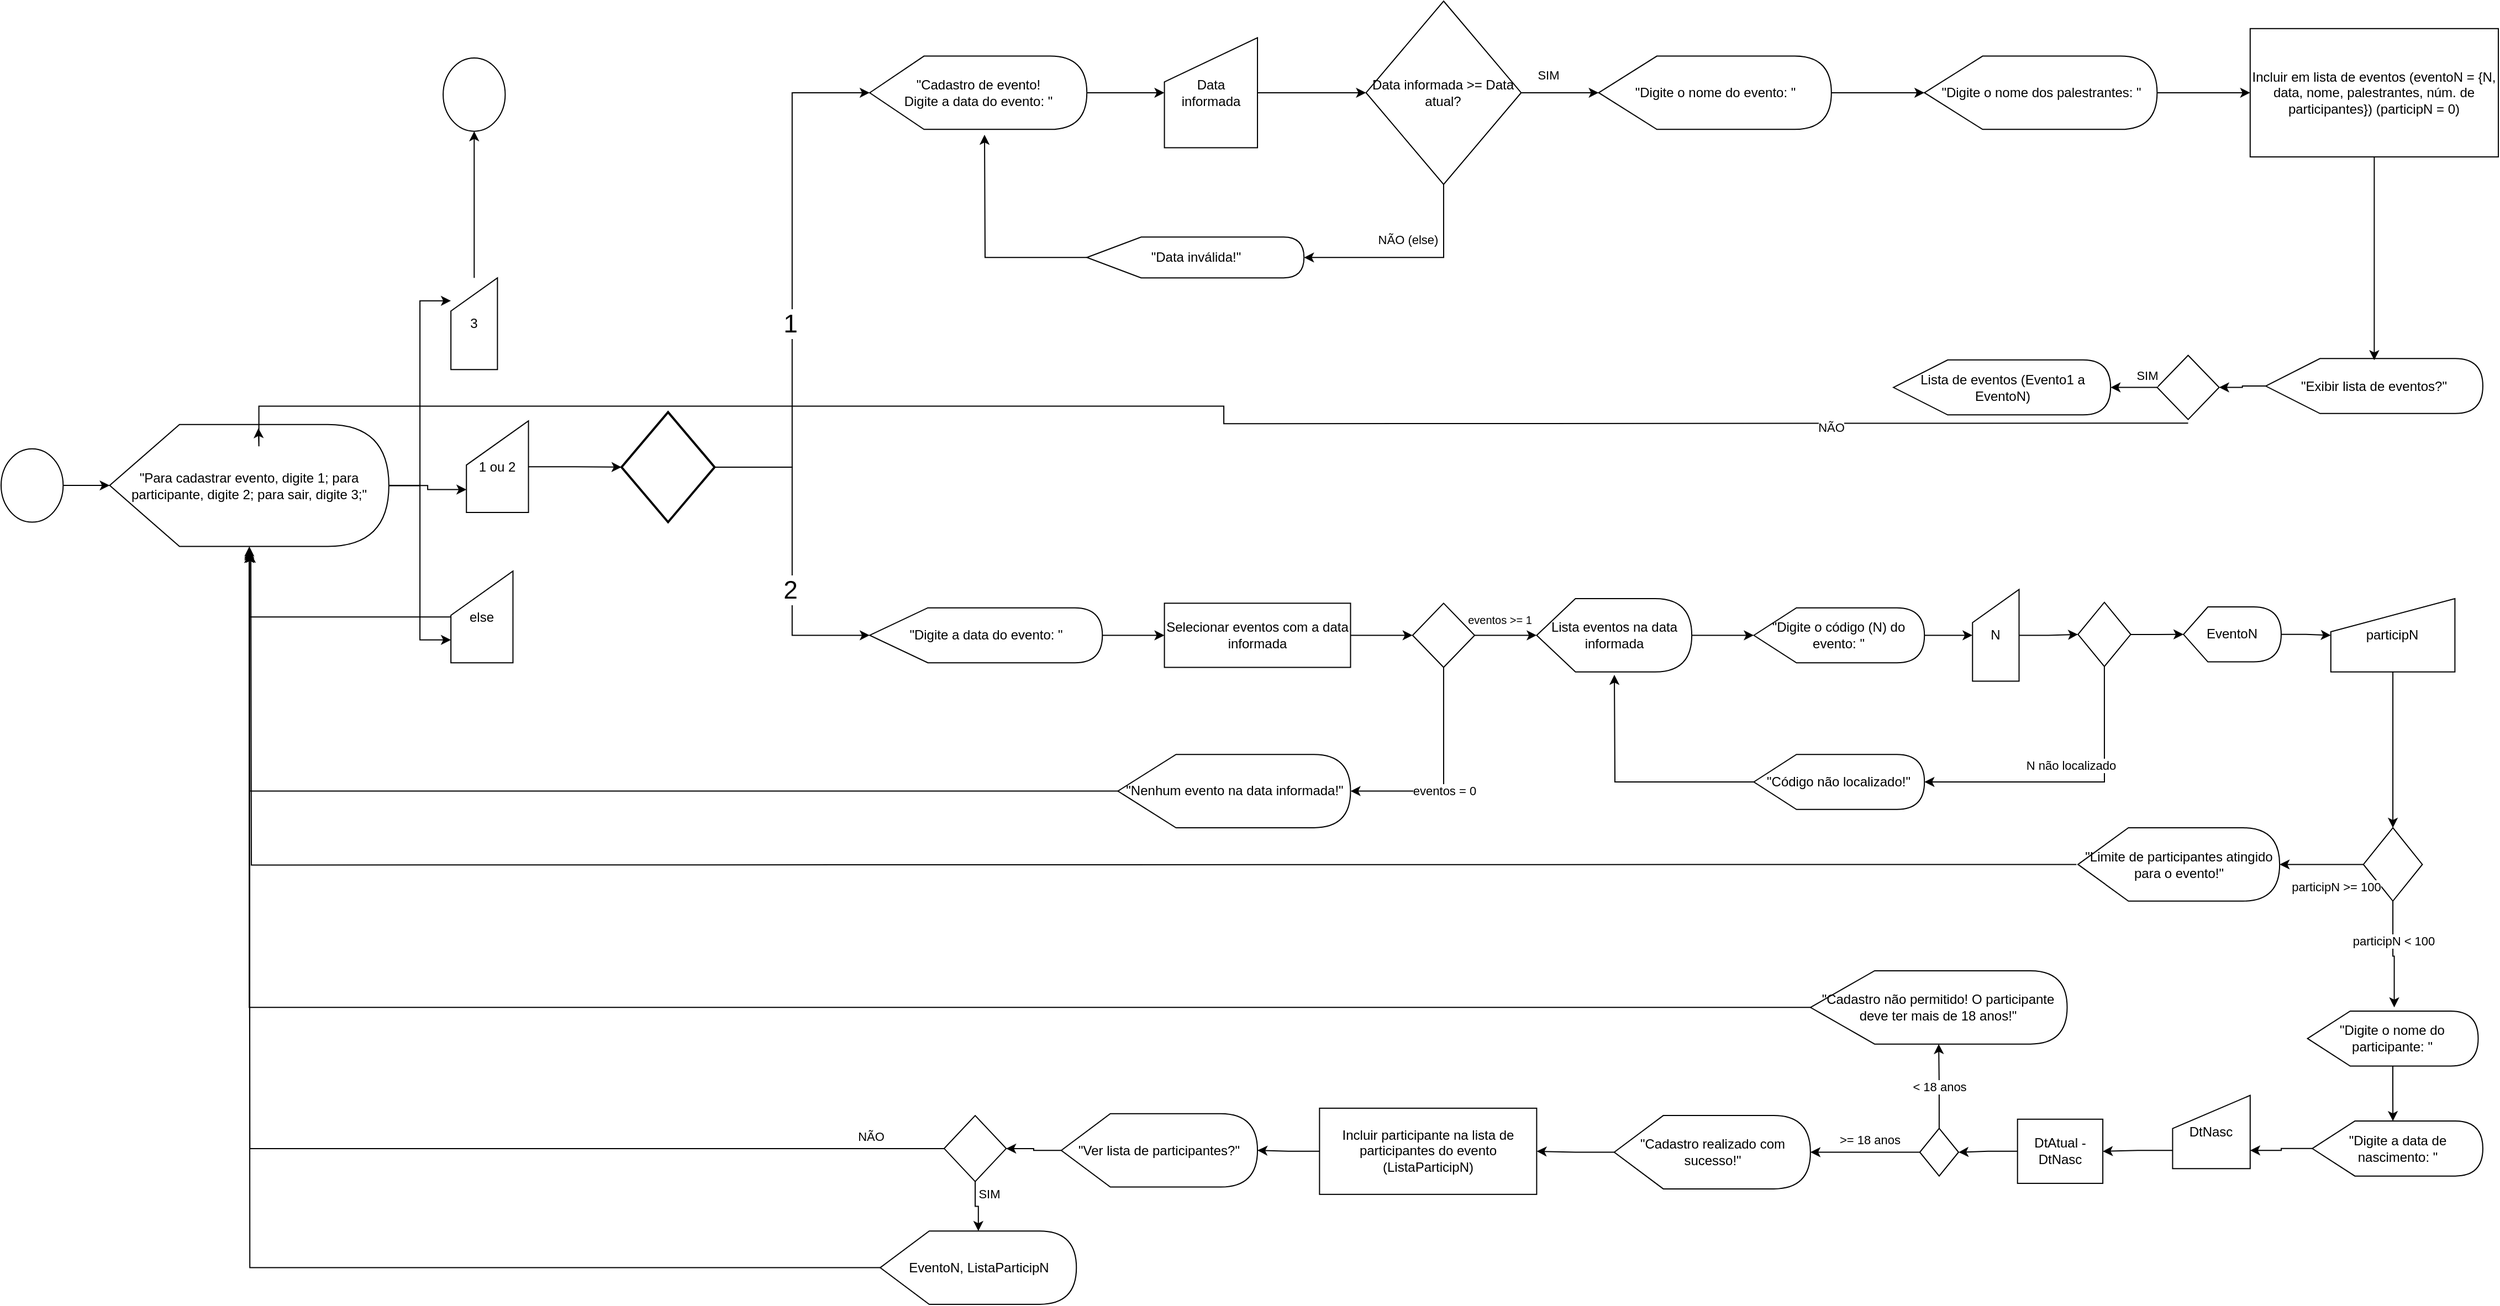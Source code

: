 <mxfile version="14.9.7" type="device"><diagram id="C5RBs43oDa-KdzZeNtuy" name="Page-1"><mxGraphModel dx="1240" dy="689" grid="1" gridSize="10" guides="1" tooltips="1" connect="1" arrows="1" fold="1" page="1" pageScale="1" pageWidth="2336" pageHeight="1654" math="0" shadow="0"><root><mxCell id="WIyWlLk6GJQsqaUBKTNV-0"/><mxCell id="WIyWlLk6GJQsqaUBKTNV-1" parent="WIyWlLk6GJQsqaUBKTNV-0"/><mxCell id="VmfQsQG7VtvtvRoGTmnF-230" value="" style="group" vertex="1" connectable="0" parent="WIyWlLk6GJQsqaUBKTNV-1"><mxGeometry x="40" y="49" width="2260" height="1180" as="geometry"/></mxCell><mxCell id="VmfQsQG7VtvtvRoGTmnF-0" value="" style="ellipse;whiteSpace=wrap;html=1;" vertex="1" parent="VmfQsQG7VtvtvRoGTmnF-230"><mxGeometry y="405.366" width="56.149" height="66.385" as="geometry"/></mxCell><mxCell id="VmfQsQG7VtvtvRoGTmnF-114" value="&quot;Para cadastrar evento, digite 1; para participante, digite 2; para sair, digite 3;&quot;" style="shape=display;whiteSpace=wrap;html=1;" vertex="1" parent="VmfQsQG7VtvtvRoGTmnF-230"><mxGeometry x="98.261" y="383.376" width="252.671" height="110.366" as="geometry"/></mxCell><mxCell id="VmfQsQG7VtvtvRoGTmnF-115" value="" style="edgeStyle=orthogonalEdgeStyle;rounded=0;orthogonalLoop=1;jettySize=auto;html=1;" edge="1" parent="VmfQsQG7VtvtvRoGTmnF-230" source="VmfQsQG7VtvtvRoGTmnF-0" target="VmfQsQG7VtvtvRoGTmnF-114"><mxGeometry relative="1" as="geometry"/></mxCell><mxCell id="VmfQsQG7VtvtvRoGTmnF-117" value="3" style="shape=manualInput;whiteSpace=wrap;html=1;" vertex="1" parent="VmfQsQG7VtvtvRoGTmnF-230"><mxGeometry x="407.081" y="250.605" width="42.112" height="82.982" as="geometry"/></mxCell><mxCell id="VmfQsQG7VtvtvRoGTmnF-118" style="edgeStyle=orthogonalEdgeStyle;rounded=0;orthogonalLoop=1;jettySize=auto;html=1;entryX=0;entryY=0.25;entryDx=0;entryDy=0;" edge="1" parent="VmfQsQG7VtvtvRoGTmnF-230" source="VmfQsQG7VtvtvRoGTmnF-114" target="VmfQsQG7VtvtvRoGTmnF-117"><mxGeometry relative="1" as="geometry"/></mxCell><mxCell id="VmfQsQG7VtvtvRoGTmnF-119" value="1 ou 2" style="shape=manualInput;whiteSpace=wrap;html=1;size=40;" vertex="1" parent="VmfQsQG7VtvtvRoGTmnF-230"><mxGeometry x="421.118" y="380.056" width="56.149" height="82.982" as="geometry"/></mxCell><mxCell id="VmfQsQG7VtvtvRoGTmnF-120" style="edgeStyle=orthogonalEdgeStyle;rounded=0;orthogonalLoop=1;jettySize=auto;html=1;entryX=0;entryY=0.75;entryDx=0;entryDy=0;" edge="1" parent="VmfQsQG7VtvtvRoGTmnF-230" source="VmfQsQG7VtvtvRoGTmnF-114" target="VmfQsQG7VtvtvRoGTmnF-119"><mxGeometry relative="1" as="geometry"/></mxCell><mxCell id="VmfQsQG7VtvtvRoGTmnF-125" style="edgeStyle=orthogonalEdgeStyle;rounded=0;orthogonalLoop=1;jettySize=auto;html=1;" edge="1" parent="VmfQsQG7VtvtvRoGTmnF-230" source="VmfQsQG7VtvtvRoGTmnF-121" target="VmfQsQG7VtvtvRoGTmnF-114"><mxGeometry relative="1" as="geometry"/></mxCell><mxCell id="VmfQsQG7VtvtvRoGTmnF-121" value="else" style="shape=manualInput;whiteSpace=wrap;html=1;size=40;" vertex="1" parent="VmfQsQG7VtvtvRoGTmnF-230"><mxGeometry x="407.081" y="516.146" width="56.149" height="82.982" as="geometry"/></mxCell><mxCell id="VmfQsQG7VtvtvRoGTmnF-122" style="edgeStyle=orthogonalEdgeStyle;rounded=0;orthogonalLoop=1;jettySize=auto;html=1;entryX=0;entryY=0.75;entryDx=0;entryDy=0;" edge="1" parent="VmfQsQG7VtvtvRoGTmnF-230" source="VmfQsQG7VtvtvRoGTmnF-114" target="VmfQsQG7VtvtvRoGTmnF-121"><mxGeometry relative="1" as="geometry"/></mxCell><mxCell id="VmfQsQG7VtvtvRoGTmnF-126" value="" style="ellipse;whiteSpace=wrap;html=1;" vertex="1" parent="VmfQsQG7VtvtvRoGTmnF-230"><mxGeometry x="400.062" y="51.449" width="56.149" height="66.385" as="geometry"/></mxCell><mxCell id="VmfQsQG7VtvtvRoGTmnF-127" style="edgeStyle=orthogonalEdgeStyle;rounded=0;orthogonalLoop=1;jettySize=auto;html=1;entryX=0.5;entryY=1;entryDx=0;entryDy=0;" edge="1" parent="VmfQsQG7VtvtvRoGTmnF-230" source="VmfQsQG7VtvtvRoGTmnF-117" target="VmfQsQG7VtvtvRoGTmnF-126"><mxGeometry relative="1" as="geometry"/></mxCell><mxCell id="VmfQsQG7VtvtvRoGTmnF-128" value="" style="strokeWidth=2;html=1;shape=mxgraph.flowchart.decision;whiteSpace=wrap;" vertex="1" parent="VmfQsQG7VtvtvRoGTmnF-230"><mxGeometry x="561.491" y="372.173" width="84.224" height="99.578" as="geometry"/></mxCell><mxCell id="VmfQsQG7VtvtvRoGTmnF-129" style="edgeStyle=orthogonalEdgeStyle;rounded=0;orthogonalLoop=1;jettySize=auto;html=1;entryX=0;entryY=0.5;entryDx=0;entryDy=0;entryPerimeter=0;" edge="1" parent="VmfQsQG7VtvtvRoGTmnF-230" source="VmfQsQG7VtvtvRoGTmnF-119" target="VmfQsQG7VtvtvRoGTmnF-128"><mxGeometry relative="1" as="geometry"/></mxCell><mxCell id="VmfQsQG7VtvtvRoGTmnF-130" value="&quot;Cadastro de evento!&lt;br&gt;Digite a data do evento: &quot;" style="shape=display;whiteSpace=wrap;html=1;" vertex="1" parent="VmfQsQG7VtvtvRoGTmnF-230"><mxGeometry x="786.087" y="49.789" width="196.522" height="66.385" as="geometry"/></mxCell><mxCell id="VmfQsQG7VtvtvRoGTmnF-131" style="edgeStyle=orthogonalEdgeStyle;rounded=0;orthogonalLoop=1;jettySize=auto;html=1;entryX=0;entryY=0.5;entryDx=0;entryDy=0;entryPerimeter=0;exitX=1;exitY=0.5;exitDx=0;exitDy=0;exitPerimeter=0;" edge="1" parent="VmfQsQG7VtvtvRoGTmnF-230" source="VmfQsQG7VtvtvRoGTmnF-128" target="VmfQsQG7VtvtvRoGTmnF-130"><mxGeometry relative="1" as="geometry"><mxPoint x="589.565" y="-629.001" as="targetPoint"/><mxPoint x="603.602" y="366.779" as="sourcePoint"/></mxGeometry></mxCell><mxCell id="VmfQsQG7VtvtvRoGTmnF-134" value="1" style="edgeLabel;html=1;align=center;verticalAlign=middle;resizable=0;points=[];fontSize=23;" vertex="1" connectable="0" parent="VmfQsQG7VtvtvRoGTmnF-131"><mxGeometry x="-0.557" y="2" relative="1" as="geometry"><mxPoint y="-94" as="offset"/></mxGeometry></mxCell><mxCell id="VmfQsQG7VtvtvRoGTmnF-138" value="&quot;Digite a data do evento: &quot;" style="shape=display;whiteSpace=wrap;html=1;" vertex="1" parent="VmfQsQG7VtvtvRoGTmnF-230"><mxGeometry x="786.087" y="549.339" width="210.559" height="49.789" as="geometry"/></mxCell><mxCell id="VmfQsQG7VtvtvRoGTmnF-137" style="edgeStyle=orthogonalEdgeStyle;rounded=0;orthogonalLoop=1;jettySize=auto;html=1;fontSize=23;entryX=0;entryY=0.5;entryDx=0;entryDy=0;entryPerimeter=0;" edge="1" parent="VmfQsQG7VtvtvRoGTmnF-230" source="VmfQsQG7VtvtvRoGTmnF-128" target="VmfQsQG7VtvtvRoGTmnF-138"><mxGeometry relative="1" as="geometry"><mxPoint x="715.901" y="1276.259" as="targetPoint"/></mxGeometry></mxCell><mxCell id="VmfQsQG7VtvtvRoGTmnF-164" value="2" style="edgeLabel;html=1;align=center;verticalAlign=middle;resizable=0;points=[];fontSize=23;" vertex="1" connectable="0" parent="VmfQsQG7VtvtvRoGTmnF-137"><mxGeometry x="0.236" y="-2" relative="1" as="geometry"><mxPoint as="offset"/></mxGeometry></mxCell><mxCell id="VmfQsQG7VtvtvRoGTmnF-139" value="Data informada" style="shape=manualInput;whiteSpace=wrap;html=1;size=40;" vertex="1" parent="VmfQsQG7VtvtvRoGTmnF-230"><mxGeometry x="1052.795" y="33.193" width="84.224" height="99.578" as="geometry"/></mxCell><mxCell id="VmfQsQG7VtvtvRoGTmnF-141" style="edgeStyle=orthogonalEdgeStyle;rounded=0;orthogonalLoop=1;jettySize=auto;html=1;fontSize=23;" edge="1" parent="VmfQsQG7VtvtvRoGTmnF-230" source="VmfQsQG7VtvtvRoGTmnF-130" target="VmfQsQG7VtvtvRoGTmnF-139"><mxGeometry relative="1" as="geometry"/></mxCell><mxCell id="VmfQsQG7VtvtvRoGTmnF-142" value="Data informada &amp;gt;= Data atual?" style="rhombus;whiteSpace=wrap;html=1;" vertex="1" parent="VmfQsQG7VtvtvRoGTmnF-230"><mxGeometry x="1235.28" width="140.373" height="165.963" as="geometry"/></mxCell><mxCell id="VmfQsQG7VtvtvRoGTmnF-143" value="" style="edgeStyle=orthogonalEdgeStyle;rounded=0;orthogonalLoop=1;jettySize=auto;html=1;fontSize=23;" edge="1" parent="VmfQsQG7VtvtvRoGTmnF-230" source="VmfQsQG7VtvtvRoGTmnF-139" target="VmfQsQG7VtvtvRoGTmnF-142"><mxGeometry relative="1" as="geometry"/></mxCell><mxCell id="VmfQsQG7VtvtvRoGTmnF-146" value="&quot;Data inválida!&quot;" style="shape=display;whiteSpace=wrap;html=1;" vertex="1" parent="VmfQsQG7VtvtvRoGTmnF-230"><mxGeometry x="982.609" y="213.678" width="196.522" height="36.927" as="geometry"/></mxCell><mxCell id="VmfQsQG7VtvtvRoGTmnF-147" style="edgeStyle=orthogonalEdgeStyle;rounded=0;orthogonalLoop=1;jettySize=auto;html=1;fontSize=23;entryX=1;entryY=0.5;entryDx=0;entryDy=0;entryPerimeter=0;exitX=0.5;exitY=1;exitDx=0;exitDy=0;" edge="1" parent="VmfQsQG7VtvtvRoGTmnF-230" source="VmfQsQG7VtvtvRoGTmnF-142" target="VmfQsQG7VtvtvRoGTmnF-146"><mxGeometry relative="1" as="geometry"><mxPoint x="1305.466" y="315.331" as="targetPoint"/></mxGeometry></mxCell><mxCell id="VmfQsQG7VtvtvRoGTmnF-148" value="&lt;font style=&quot;font-size: 11px&quot;&gt;NÃO (else)&lt;/font&gt;" style="edgeLabel;html=1;align=center;verticalAlign=middle;resizable=0;points=[];fontSize=23;" vertex="1" connectable="0" parent="VmfQsQG7VtvtvRoGTmnF-147"><mxGeometry x="-0.105" y="3" relative="1" as="geometry"><mxPoint x="-13" y="-23" as="offset"/></mxGeometry></mxCell><mxCell id="VmfQsQG7VtvtvRoGTmnF-149" value="&quot;Digite o nome do evento: &quot;" style="shape=display;whiteSpace=wrap;html=1;" vertex="1" parent="VmfQsQG7VtvtvRoGTmnF-230"><mxGeometry x="1445.839" y="49.789" width="210.559" height="66.385" as="geometry"/></mxCell><mxCell id="VmfQsQG7VtvtvRoGTmnF-152" style="edgeStyle=orthogonalEdgeStyle;rounded=0;orthogonalLoop=1;jettySize=auto;html=1;entryX=0;entryY=0.5;entryDx=0;entryDy=0;entryPerimeter=0;fontSize=23;" edge="1" parent="VmfQsQG7VtvtvRoGTmnF-230" source="VmfQsQG7VtvtvRoGTmnF-142" target="VmfQsQG7VtvtvRoGTmnF-149"><mxGeometry relative="1" as="geometry"/></mxCell><mxCell id="VmfQsQG7VtvtvRoGTmnF-155" value="&lt;font style=&quot;font-size: 11px&quot;&gt;SIM&lt;/font&gt;" style="edgeLabel;html=1;align=center;verticalAlign=middle;resizable=0;points=[];fontSize=23;" vertex="1" connectable="0" parent="VmfQsQG7VtvtvRoGTmnF-152"><mxGeometry x="-0.315" relative="1" as="geometry"><mxPoint y="-20" as="offset"/></mxGeometry></mxCell><mxCell id="VmfQsQG7VtvtvRoGTmnF-150" value="&quot;Digite o nome dos palestrantes: &quot;" style="shape=display;whiteSpace=wrap;html=1;" vertex="1" parent="VmfQsQG7VtvtvRoGTmnF-230"><mxGeometry x="1740.621" y="49.789" width="210.559" height="66.385" as="geometry"/></mxCell><mxCell id="VmfQsQG7VtvtvRoGTmnF-151" style="edgeStyle=orthogonalEdgeStyle;rounded=0;orthogonalLoop=1;jettySize=auto;html=1;fontSize=23;" edge="1" parent="VmfQsQG7VtvtvRoGTmnF-230" source="VmfQsQG7VtvtvRoGTmnF-149" target="VmfQsQG7VtvtvRoGTmnF-150"><mxGeometry relative="1" as="geometry"/></mxCell><mxCell id="VmfQsQG7VtvtvRoGTmnF-153" value="Incluir em lista de eventos (eventoN = {N, data, nome, palestrantes, núm. de participantes}) (participN = 0)" style="whiteSpace=wrap;html=1;" vertex="1" parent="VmfQsQG7VtvtvRoGTmnF-230"><mxGeometry x="2035.404" y="24.895" width="224.596" height="116.174" as="geometry"/></mxCell><mxCell id="VmfQsQG7VtvtvRoGTmnF-154" value="" style="edgeStyle=orthogonalEdgeStyle;rounded=0;orthogonalLoop=1;jettySize=auto;html=1;fontSize=23;" edge="1" parent="VmfQsQG7VtvtvRoGTmnF-230" source="VmfQsQG7VtvtvRoGTmnF-150" target="VmfQsQG7VtvtvRoGTmnF-153"><mxGeometry relative="1" as="geometry"/></mxCell><mxCell id="VmfQsQG7VtvtvRoGTmnF-156" value="&quot;Exibir lista de eventos?&quot;" style="shape=display;whiteSpace=wrap;html=1;" vertex="1" parent="VmfQsQG7VtvtvRoGTmnF-230"><mxGeometry x="2049.441" y="323.629" width="196.522" height="49.789" as="geometry"/></mxCell><mxCell id="VmfQsQG7VtvtvRoGTmnF-157" style="edgeStyle=orthogonalEdgeStyle;rounded=0;orthogonalLoop=1;jettySize=auto;html=1;entryX=0.5;entryY=0.03;entryDx=0;entryDy=0;entryPerimeter=0;fontSize=23;" edge="1" parent="VmfQsQG7VtvtvRoGTmnF-230" source="VmfQsQG7VtvtvRoGTmnF-153" target="VmfQsQG7VtvtvRoGTmnF-156"><mxGeometry relative="1" as="geometry"/></mxCell><mxCell id="VmfQsQG7VtvtvRoGTmnF-163" style="edgeStyle=orthogonalEdgeStyle;rounded=0;orthogonalLoop=1;jettySize=auto;html=1;entryX=0;entryY=0;entryDx=95.875;entryDy=0;entryPerimeter=0;fontSize=23;exitX=0.5;exitY=1;exitDx=0;exitDy=0;" edge="1" parent="VmfQsQG7VtvtvRoGTmnF-230"><mxGeometry relative="1" as="geometry"><mxPoint x="1979.255" y="382.131" as="sourcePoint"/><mxPoint x="232.843" y="386.695" as="targetPoint"/></mxGeometry></mxCell><mxCell id="VmfQsQG7VtvtvRoGTmnF-167" value="NÃO" style="edgeLabel;html=1;align=center;verticalAlign=middle;resizable=0;points=[];" vertex="1" connectable="0" parent="VmfQsQG7VtvtvRoGTmnF-163"><mxGeometry x="-0.643" y="3" relative="1" as="geometry"><mxPoint as="offset"/></mxGeometry></mxCell><mxCell id="VmfQsQG7VtvtvRoGTmnF-158" value="" style="rhombus;whiteSpace=wrap;html=1;" vertex="1" parent="VmfQsQG7VtvtvRoGTmnF-230"><mxGeometry x="1951.18" y="320.724" width="56.149" height="58.087" as="geometry"/></mxCell><mxCell id="VmfQsQG7VtvtvRoGTmnF-159" value="" style="edgeStyle=orthogonalEdgeStyle;rounded=0;orthogonalLoop=1;jettySize=auto;html=1;fontSize=23;" edge="1" parent="VmfQsQG7VtvtvRoGTmnF-230" source="VmfQsQG7VtvtvRoGTmnF-156" target="VmfQsQG7VtvtvRoGTmnF-158"><mxGeometry relative="1" as="geometry"/></mxCell><mxCell id="VmfQsQG7VtvtvRoGTmnF-160" value="Lista de eventos (Evento1 a EventoN)" style="shape=display;whiteSpace=wrap;html=1;" vertex="1" parent="VmfQsQG7VtvtvRoGTmnF-230"><mxGeometry x="1712.547" y="324.873" width="196.522" height="49.789" as="geometry"/></mxCell><mxCell id="VmfQsQG7VtvtvRoGTmnF-161" style="edgeStyle=orthogonalEdgeStyle;rounded=0;orthogonalLoop=1;jettySize=auto;html=1;fontSize=23;" edge="1" parent="VmfQsQG7VtvtvRoGTmnF-230" source="VmfQsQG7VtvtvRoGTmnF-158" target="VmfQsQG7VtvtvRoGTmnF-160"><mxGeometry relative="1" as="geometry"/></mxCell><mxCell id="VmfQsQG7VtvtvRoGTmnF-162" value="&lt;font style=&quot;font-size: 11px&quot;&gt;SIM&lt;/font&gt;" style="edgeLabel;html=1;align=center;verticalAlign=middle;resizable=0;points=[];fontSize=23;" vertex="1" connectable="0" parent="VmfQsQG7VtvtvRoGTmnF-161"><mxGeometry x="-0.778" y="1" relative="1" as="geometry"><mxPoint x="-5" y="-16" as="offset"/></mxGeometry></mxCell><mxCell id="VmfQsQG7VtvtvRoGTmnF-168" value="Selecionar eventos com a data informada" style="whiteSpace=wrap;html=1;" vertex="1" parent="VmfQsQG7VtvtvRoGTmnF-230"><mxGeometry x="1052.795" y="545.19" width="168.447" height="58.087" as="geometry"/></mxCell><mxCell id="VmfQsQG7VtvtvRoGTmnF-169" value="" style="edgeStyle=orthogonalEdgeStyle;rounded=0;orthogonalLoop=1;jettySize=auto;html=1;fontSize=23;" edge="1" parent="VmfQsQG7VtvtvRoGTmnF-230" source="VmfQsQG7VtvtvRoGTmnF-138" target="VmfQsQG7VtvtvRoGTmnF-168"><mxGeometry relative="1" as="geometry"/></mxCell><mxCell id="VmfQsQG7VtvtvRoGTmnF-170" value="" style="rhombus;whiteSpace=wrap;html=1;" vertex="1" parent="VmfQsQG7VtvtvRoGTmnF-230"><mxGeometry x="1277.391" y="545.19" width="56.149" height="58.087" as="geometry"/></mxCell><mxCell id="VmfQsQG7VtvtvRoGTmnF-171" value="" style="edgeStyle=orthogonalEdgeStyle;rounded=0;orthogonalLoop=1;jettySize=auto;html=1;fontSize=23;" edge="1" parent="VmfQsQG7VtvtvRoGTmnF-230" source="VmfQsQG7VtvtvRoGTmnF-168" target="VmfQsQG7VtvtvRoGTmnF-170"><mxGeometry relative="1" as="geometry"/></mxCell><mxCell id="VmfQsQG7VtvtvRoGTmnF-178" style="edgeStyle=orthogonalEdgeStyle;rounded=0;orthogonalLoop=1;jettySize=auto;html=1;fontSize=23;" edge="1" parent="VmfQsQG7VtvtvRoGTmnF-230" source="VmfQsQG7VtvtvRoGTmnF-172"><mxGeometry relative="1" as="geometry"><mxPoint x="224.596" y="499.55" as="targetPoint"/></mxGeometry></mxCell><mxCell id="VmfQsQG7VtvtvRoGTmnF-172" value="&quot;Nenhum evento na data informada!&quot;" style="shape=display;whiteSpace=wrap;html=1;" vertex="1" parent="VmfQsQG7VtvtvRoGTmnF-230"><mxGeometry x="1010.683" y="682.11" width="210.559" height="66.385" as="geometry"/></mxCell><mxCell id="VmfQsQG7VtvtvRoGTmnF-173" style="edgeStyle=orthogonalEdgeStyle;rounded=0;orthogonalLoop=1;jettySize=auto;html=1;entryX=1;entryY=0.5;entryDx=0;entryDy=0;entryPerimeter=0;fontSize=23;exitX=0.5;exitY=1;exitDx=0;exitDy=0;" edge="1" parent="VmfQsQG7VtvtvRoGTmnF-230" source="VmfQsQG7VtvtvRoGTmnF-170" target="VmfQsQG7VtvtvRoGTmnF-172"><mxGeometry relative="1" as="geometry"/></mxCell><mxCell id="VmfQsQG7VtvtvRoGTmnF-174" value="eventos = 0" style="edgeLabel;html=1;align=center;verticalAlign=middle;resizable=0;points=[];" vertex="1" connectable="0" parent="VmfQsQG7VtvtvRoGTmnF-173"><mxGeometry x="-0.035" y="-1" relative="1" as="geometry"><mxPoint x="1" y="17" as="offset"/></mxGeometry></mxCell><mxCell id="VmfQsQG7VtvtvRoGTmnF-175" value="Lista eventos na data informada" style="shape=display;whiteSpace=wrap;html=1;" vertex="1" parent="VmfQsQG7VtvtvRoGTmnF-230"><mxGeometry x="1389.689" y="541.041" width="140.373" height="66.385" as="geometry"/></mxCell><mxCell id="VmfQsQG7VtvtvRoGTmnF-176" style="edgeStyle=orthogonalEdgeStyle;rounded=0;orthogonalLoop=1;jettySize=auto;html=1;entryX=0;entryY=0.5;entryDx=0;entryDy=0;entryPerimeter=0;fontSize=23;" edge="1" parent="VmfQsQG7VtvtvRoGTmnF-230" source="VmfQsQG7VtvtvRoGTmnF-170" target="VmfQsQG7VtvtvRoGTmnF-175"><mxGeometry relative="1" as="geometry"/></mxCell><mxCell id="VmfQsQG7VtvtvRoGTmnF-177" value="&lt;font style=&quot;font-size: 10px&quot;&gt;eventos &amp;gt;= 1&lt;/font&gt;" style="edgeLabel;html=1;align=center;verticalAlign=middle;resizable=0;points=[];" vertex="1" connectable="0" parent="VmfQsQG7VtvtvRoGTmnF-176"><mxGeometry x="-0.737" relative="1" as="geometry"><mxPoint x="15" y="-15" as="offset"/></mxGeometry></mxCell><mxCell id="VmfQsQG7VtvtvRoGTmnF-179" value="&quot;Digite o código (N) do evento: &quot;" style="shape=display;whiteSpace=wrap;html=1;" vertex="1" parent="VmfQsQG7VtvtvRoGTmnF-230"><mxGeometry x="1586.211" y="549.339" width="154.41" height="49.789" as="geometry"/></mxCell><mxCell id="VmfQsQG7VtvtvRoGTmnF-180" style="edgeStyle=orthogonalEdgeStyle;rounded=0;orthogonalLoop=1;jettySize=auto;html=1;entryX=0;entryY=0.5;entryDx=0;entryDy=0;entryPerimeter=0;fontSize=23;" edge="1" parent="VmfQsQG7VtvtvRoGTmnF-230" source="VmfQsQG7VtvtvRoGTmnF-175" target="VmfQsQG7VtvtvRoGTmnF-179"><mxGeometry relative="1" as="geometry"/></mxCell><mxCell id="VmfQsQG7VtvtvRoGTmnF-181" value="N" style="shape=manualInput;whiteSpace=wrap;html=1;" vertex="1" parent="VmfQsQG7VtvtvRoGTmnF-230"><mxGeometry x="1784.137" y="532.743" width="42.112" height="82.982" as="geometry"/></mxCell><mxCell id="VmfQsQG7VtvtvRoGTmnF-182" style="edgeStyle=orthogonalEdgeStyle;rounded=0;orthogonalLoop=1;jettySize=auto;html=1;fontSize=23;" edge="1" parent="VmfQsQG7VtvtvRoGTmnF-230" source="VmfQsQG7VtvtvRoGTmnF-179" target="VmfQsQG7VtvtvRoGTmnF-181"><mxGeometry relative="1" as="geometry"/></mxCell><mxCell id="VmfQsQG7VtvtvRoGTmnF-183" value="" style="rhombus;whiteSpace=wrap;html=1;" vertex="1" parent="VmfQsQG7VtvtvRoGTmnF-230"><mxGeometry x="1879.59" y="544.36" width="47.727" height="58.087" as="geometry"/></mxCell><mxCell id="VmfQsQG7VtvtvRoGTmnF-184" value="" style="edgeStyle=orthogonalEdgeStyle;rounded=0;orthogonalLoop=1;jettySize=auto;html=1;fontSize=23;" edge="1" parent="VmfQsQG7VtvtvRoGTmnF-230" source="VmfQsQG7VtvtvRoGTmnF-181" target="VmfQsQG7VtvtvRoGTmnF-183"><mxGeometry relative="1" as="geometry"/></mxCell><mxCell id="VmfQsQG7VtvtvRoGTmnF-188" style="edgeStyle=orthogonalEdgeStyle;rounded=0;orthogonalLoop=1;jettySize=auto;html=1;fontSize=23;" edge="1" parent="VmfQsQG7VtvtvRoGTmnF-230" source="VmfQsQG7VtvtvRoGTmnF-185"><mxGeometry relative="1" as="geometry"><mxPoint x="1460" y="610" as="targetPoint"/></mxGeometry></mxCell><mxCell id="VmfQsQG7VtvtvRoGTmnF-185" value="&quot;Código não localizado!&quot;" style="shape=display;whiteSpace=wrap;html=1;" vertex="1" parent="VmfQsQG7VtvtvRoGTmnF-230"><mxGeometry x="1586.211" y="682.11" width="154.41" height="49.789" as="geometry"/></mxCell><mxCell id="VmfQsQG7VtvtvRoGTmnF-186" style="edgeStyle=orthogonalEdgeStyle;rounded=0;orthogonalLoop=1;jettySize=auto;html=1;entryX=1;entryY=0.5;entryDx=0;entryDy=0;entryPerimeter=0;fontSize=23;exitX=0.5;exitY=1;exitDx=0;exitDy=0;" edge="1" parent="VmfQsQG7VtvtvRoGTmnF-230" source="VmfQsQG7VtvtvRoGTmnF-183" target="VmfQsQG7VtvtvRoGTmnF-185"><mxGeometry relative="1" as="geometry"/></mxCell><mxCell id="VmfQsQG7VtvtvRoGTmnF-187" value="N não localizado" style="edgeLabel;html=1;align=center;verticalAlign=middle;resizable=0;points=[];" vertex="1" connectable="0" parent="VmfQsQG7VtvtvRoGTmnF-186"><mxGeometry x="0.148" y="1" relative="1" as="geometry"><mxPoint x="18" y="-16" as="offset"/></mxGeometry></mxCell><mxCell id="VmfQsQG7VtvtvRoGTmnF-189" value="EventoN" style="shape=display;whiteSpace=wrap;html=1;" vertex="1" parent="VmfQsQG7VtvtvRoGTmnF-230"><mxGeometry x="1975.043" y="548.509" width="88.435" height="49.789" as="geometry"/></mxCell><mxCell id="VmfQsQG7VtvtvRoGTmnF-190" style="edgeStyle=orthogonalEdgeStyle;rounded=0;orthogonalLoop=1;jettySize=auto;html=1;fontSize=23;" edge="1" parent="VmfQsQG7VtvtvRoGTmnF-230" source="VmfQsQG7VtvtvRoGTmnF-183" target="VmfQsQG7VtvtvRoGTmnF-189"><mxGeometry relative="1" as="geometry"/></mxCell><mxCell id="VmfQsQG7VtvtvRoGTmnF-191" value="participN" style="shape=manualInput;whiteSpace=wrap;html=1;" vertex="1" parent="VmfQsQG7VtvtvRoGTmnF-230"><mxGeometry x="2108.398" y="541.041" width="112.298" height="66.385" as="geometry"/></mxCell><mxCell id="VmfQsQG7VtvtvRoGTmnF-192" style="edgeStyle=orthogonalEdgeStyle;rounded=0;orthogonalLoop=1;jettySize=auto;html=1;fontSize=23;" edge="1" parent="VmfQsQG7VtvtvRoGTmnF-230" source="VmfQsQG7VtvtvRoGTmnF-189" target="VmfQsQG7VtvtvRoGTmnF-191"><mxGeometry relative="1" as="geometry"/></mxCell><mxCell id="VmfQsQG7VtvtvRoGTmnF-193" value="" style="rhombus;whiteSpace=wrap;html=1;" vertex="1" parent="VmfQsQG7VtvtvRoGTmnF-230"><mxGeometry x="2137.876" y="748.495" width="53.342" height="66.385" as="geometry"/></mxCell><mxCell id="VmfQsQG7VtvtvRoGTmnF-194" value="" style="edgeStyle=orthogonalEdgeStyle;rounded=0;orthogonalLoop=1;jettySize=auto;html=1;fontSize=23;" edge="1" parent="VmfQsQG7VtvtvRoGTmnF-230" source="VmfQsQG7VtvtvRoGTmnF-191" target="VmfQsQG7VtvtvRoGTmnF-193"><mxGeometry relative="1" as="geometry"/></mxCell><mxCell id="VmfQsQG7VtvtvRoGTmnF-198" style="edgeStyle=orthogonalEdgeStyle;rounded=0;orthogonalLoop=1;jettySize=auto;html=1;fontSize=23;" edge="1" parent="VmfQsQG7VtvtvRoGTmnF-230"><mxGeometry relative="1" as="geometry"><mxPoint x="226" y="499.55" as="targetPoint"/><mxPoint x="1878.186" y="781.688" as="sourcePoint"/></mxGeometry></mxCell><mxCell id="VmfQsQG7VtvtvRoGTmnF-195" value="&quot;Limite de participantes atingido para o evento!&quot;" style="shape=display;whiteSpace=wrap;html=1;" vertex="1" parent="VmfQsQG7VtvtvRoGTmnF-230"><mxGeometry x="1879.59" y="748.495" width="182.484" height="66.385" as="geometry"/></mxCell><mxCell id="VmfQsQG7VtvtvRoGTmnF-196" style="edgeStyle=orthogonalEdgeStyle;rounded=0;orthogonalLoop=1;jettySize=auto;html=1;entryX=1;entryY=0.5;entryDx=0;entryDy=0;entryPerimeter=0;fontSize=23;" edge="1" parent="VmfQsQG7VtvtvRoGTmnF-230" source="VmfQsQG7VtvtvRoGTmnF-193" target="VmfQsQG7VtvtvRoGTmnF-195"><mxGeometry relative="1" as="geometry"/></mxCell><mxCell id="VmfQsQG7VtvtvRoGTmnF-199" value="participN &amp;gt;= 100" style="edgeLabel;html=1;align=center;verticalAlign=middle;resizable=0;points=[];" vertex="1" connectable="0" parent="VmfQsQG7VtvtvRoGTmnF-196"><mxGeometry x="-0.793" relative="1" as="geometry"><mxPoint x="-17" y="20" as="offset"/></mxGeometry></mxCell><mxCell id="VmfQsQG7VtvtvRoGTmnF-200" value="&quot;Digite o nome do participante: &quot;" style="shape=display;whiteSpace=wrap;html=1;" vertex="1" parent="VmfQsQG7VtvtvRoGTmnF-230"><mxGeometry x="2087.342" y="914.459" width="154.41" height="49.789" as="geometry"/></mxCell><mxCell id="VmfQsQG7VtvtvRoGTmnF-201" style="edgeStyle=orthogonalEdgeStyle;rounded=0;orthogonalLoop=1;jettySize=auto;html=1;entryX=0.508;entryY=-0.067;entryDx=0;entryDy=0;entryPerimeter=0;fontSize=23;" edge="1" parent="VmfQsQG7VtvtvRoGTmnF-230" source="VmfQsQG7VtvtvRoGTmnF-193" target="VmfQsQG7VtvtvRoGTmnF-200"><mxGeometry relative="1" as="geometry"/></mxCell><mxCell id="VmfQsQG7VtvtvRoGTmnF-202" value="participN &amp;lt; 100" style="edgeLabel;html=1;align=center;verticalAlign=middle;resizable=0;points=[];" vertex="1" connectable="0" parent="VmfQsQG7VtvtvRoGTmnF-201"><mxGeometry x="-0.272" relative="1" as="geometry"><mxPoint as="offset"/></mxGeometry></mxCell><mxCell id="VmfQsQG7VtvtvRoGTmnF-203" value="&quot;Digite a data de nascimento: &quot;" style="shape=display;whiteSpace=wrap;html=1;" vertex="1" parent="VmfQsQG7VtvtvRoGTmnF-230"><mxGeometry x="2091.553" y="1014.037" width="154.41" height="49.789" as="geometry"/></mxCell><mxCell id="VmfQsQG7VtvtvRoGTmnF-204" style="edgeStyle=orthogonalEdgeStyle;rounded=0;orthogonalLoop=1;jettySize=auto;html=1;entryX=0.473;entryY=0;entryDx=0;entryDy=0;entryPerimeter=0;fontSize=23;" edge="1" parent="VmfQsQG7VtvtvRoGTmnF-230" source="VmfQsQG7VtvtvRoGTmnF-200" target="VmfQsQG7VtvtvRoGTmnF-203"><mxGeometry relative="1" as="geometry"/></mxCell><mxCell id="VmfQsQG7VtvtvRoGTmnF-205" value="DtNasc" style="shape=manualInput;whiteSpace=wrap;html=1;" vertex="1" parent="VmfQsQG7VtvtvRoGTmnF-230"><mxGeometry x="1965.217" y="990.802" width="70.186" height="66.385" as="geometry"/></mxCell><mxCell id="VmfQsQG7VtvtvRoGTmnF-206" style="edgeStyle=orthogonalEdgeStyle;rounded=0;orthogonalLoop=1;jettySize=auto;html=1;entryX=1;entryY=0.75;entryDx=0;entryDy=0;fontSize=23;" edge="1" parent="VmfQsQG7VtvtvRoGTmnF-230" source="VmfQsQG7VtvtvRoGTmnF-203" target="VmfQsQG7VtvtvRoGTmnF-205"><mxGeometry relative="1" as="geometry"/></mxCell><mxCell id="VmfQsQG7VtvtvRoGTmnF-207" value="" style="rhombus;whiteSpace=wrap;html=1;" vertex="1" parent="VmfQsQG7VtvtvRoGTmnF-230"><mxGeometry x="1736.41" y="1020.675" width="35.093" height="43.15" as="geometry"/></mxCell><mxCell id="VmfQsQG7VtvtvRoGTmnF-209" value="DtAtual - DtNasc" style="whiteSpace=wrap;html=1;" vertex="1" parent="VmfQsQG7VtvtvRoGTmnF-230"><mxGeometry x="1824.845" y="1012.377" width="77.205" height="58.087" as="geometry"/></mxCell><mxCell id="VmfQsQG7VtvtvRoGTmnF-210" value="" style="edgeStyle=orthogonalEdgeStyle;rounded=0;orthogonalLoop=1;jettySize=auto;html=1;fontSize=23;exitX=0;exitY=0.75;exitDx=0;exitDy=0;" edge="1" parent="VmfQsQG7VtvtvRoGTmnF-230" source="VmfQsQG7VtvtvRoGTmnF-205" target="VmfQsQG7VtvtvRoGTmnF-209"><mxGeometry relative="1" as="geometry"/></mxCell><mxCell id="VmfQsQG7VtvtvRoGTmnF-208" value="" style="edgeStyle=orthogonalEdgeStyle;rounded=0;orthogonalLoop=1;jettySize=auto;html=1;fontSize=23;exitX=0;exitY=0.5;exitDx=0;exitDy=0;" edge="1" parent="VmfQsQG7VtvtvRoGTmnF-230" source="VmfQsQG7VtvtvRoGTmnF-209" target="VmfQsQG7VtvtvRoGTmnF-207"><mxGeometry relative="1" as="geometry"><mxPoint x="1819.23" y="1040.591" as="sourcePoint"/></mxGeometry></mxCell><mxCell id="VmfQsQG7VtvtvRoGTmnF-214" style="edgeStyle=orthogonalEdgeStyle;rounded=0;orthogonalLoop=1;jettySize=auto;html=1;entryX=0.5;entryY=1.053;entryDx=0;entryDy=0;entryPerimeter=0;fontSize=23;" edge="1" parent="VmfQsQG7VtvtvRoGTmnF-230" source="VmfQsQG7VtvtvRoGTmnF-211" target="VmfQsQG7VtvtvRoGTmnF-114"><mxGeometry relative="1" as="geometry"/></mxCell><mxCell id="VmfQsQG7VtvtvRoGTmnF-211" value="&quot;Cadastro não permitido! O participante deve ter mais de 18 anos!&quot;" style="shape=display;whiteSpace=wrap;html=1;" vertex="1" parent="VmfQsQG7VtvtvRoGTmnF-230"><mxGeometry x="1637.447" y="877.947" width="232.317" height="66.385" as="geometry"/></mxCell><mxCell id="VmfQsQG7VtvtvRoGTmnF-212" value="" style="edgeStyle=orthogonalEdgeStyle;rounded=0;orthogonalLoop=1;jettySize=auto;html=1;fontSize=23;" edge="1" parent="VmfQsQG7VtvtvRoGTmnF-230" source="VmfQsQG7VtvtvRoGTmnF-207" target="VmfQsQG7VtvtvRoGTmnF-211"><mxGeometry relative="1" as="geometry"/></mxCell><mxCell id="VmfQsQG7VtvtvRoGTmnF-213" value="&amp;lt; 18 anos" style="edgeLabel;html=1;align=center;verticalAlign=middle;resizable=0;points=[];" vertex="1" connectable="0" parent="VmfQsQG7VtvtvRoGTmnF-212"><mxGeometry x="0.288" relative="1" as="geometry"><mxPoint y="11" as="offset"/></mxGeometry></mxCell><mxCell id="VmfQsQG7VtvtvRoGTmnF-215" value="&quot;Cadastro realizado com sucesso!&quot;" style="shape=display;whiteSpace=wrap;html=1;" vertex="1" parent="VmfQsQG7VtvtvRoGTmnF-230"><mxGeometry x="1459.876" y="1009.058" width="177.571" height="66.385" as="geometry"/></mxCell><mxCell id="VmfQsQG7VtvtvRoGTmnF-216" value="" style="edgeStyle=orthogonalEdgeStyle;rounded=0;orthogonalLoop=1;jettySize=auto;html=1;fontSize=23;" edge="1" parent="VmfQsQG7VtvtvRoGTmnF-230" source="VmfQsQG7VtvtvRoGTmnF-207" target="VmfQsQG7VtvtvRoGTmnF-215"><mxGeometry relative="1" as="geometry"/></mxCell><mxCell id="VmfQsQG7VtvtvRoGTmnF-232" value="&amp;gt;= 18 anos" style="edgeLabel;html=1;align=center;verticalAlign=middle;resizable=0;points=[];" vertex="1" connectable="0" parent="VmfQsQG7VtvtvRoGTmnF-216"><mxGeometry x="-0.091" relative="1" as="geometry"><mxPoint x="-1" y="-12" as="offset"/></mxGeometry></mxCell><mxCell id="VmfQsQG7VtvtvRoGTmnF-217" value="Incluir participante na lista de participantes do evento (ListaParticipN)" style="whiteSpace=wrap;html=1;" vertex="1" parent="VmfQsQG7VtvtvRoGTmnF-230"><mxGeometry x="1193.168" y="1002.419" width="196.522" height="78.003" as="geometry"/></mxCell><mxCell id="VmfQsQG7VtvtvRoGTmnF-218" value="" style="edgeStyle=orthogonalEdgeStyle;rounded=0;orthogonalLoop=1;jettySize=auto;html=1;fontSize=23;" edge="1" parent="VmfQsQG7VtvtvRoGTmnF-230" source="VmfQsQG7VtvtvRoGTmnF-215" target="VmfQsQG7VtvtvRoGTmnF-217"><mxGeometry relative="1" as="geometry"/></mxCell><mxCell id="VmfQsQG7VtvtvRoGTmnF-219" value="&quot;Ver lista de participantes?&quot;" style="shape=display;whiteSpace=wrap;html=1;" vertex="1" parent="VmfQsQG7VtvtvRoGTmnF-230"><mxGeometry x="959.447" y="1007.398" width="177.571" height="66.385" as="geometry"/></mxCell><mxCell id="VmfQsQG7VtvtvRoGTmnF-220" value="" style="edgeStyle=orthogonalEdgeStyle;rounded=0;orthogonalLoop=1;jettySize=auto;html=1;fontSize=23;" edge="1" parent="VmfQsQG7VtvtvRoGTmnF-230" source="VmfQsQG7VtvtvRoGTmnF-217" target="VmfQsQG7VtvtvRoGTmnF-219"><mxGeometry relative="1" as="geometry"/></mxCell><mxCell id="VmfQsQG7VtvtvRoGTmnF-224" style="edgeStyle=orthogonalEdgeStyle;rounded=0;orthogonalLoop=1;jettySize=auto;html=1;fontSize=23;" edge="1" parent="VmfQsQG7VtvtvRoGTmnF-230" source="VmfQsQG7VtvtvRoGTmnF-221"><mxGeometry relative="1" as="geometry"><mxPoint x="224.596" y="495.645" as="targetPoint"/></mxGeometry></mxCell><mxCell id="VmfQsQG7VtvtvRoGTmnF-226" value="NÃO" style="edgeLabel;html=1;align=center;verticalAlign=middle;resizable=0;points=[];" vertex="1" connectable="0" parent="VmfQsQG7VtvtvRoGTmnF-224"><mxGeometry x="-0.857" y="2" relative="1" as="geometry"><mxPoint x="17" y="-13" as="offset"/></mxGeometry></mxCell><mxCell id="VmfQsQG7VtvtvRoGTmnF-221" value="" style="rhombus;whiteSpace=wrap;html=1;" vertex="1" parent="VmfQsQG7VtvtvRoGTmnF-230"><mxGeometry x="853.466" y="1009.058" width="56.149" height="59.747" as="geometry"/></mxCell><mxCell id="VmfQsQG7VtvtvRoGTmnF-222" value="" style="edgeStyle=orthogonalEdgeStyle;rounded=0;orthogonalLoop=1;jettySize=auto;html=1;fontSize=23;" edge="1" parent="VmfQsQG7VtvtvRoGTmnF-230" source="VmfQsQG7VtvtvRoGTmnF-219" target="VmfQsQG7VtvtvRoGTmnF-221"><mxGeometry relative="1" as="geometry"/></mxCell><mxCell id="VmfQsQG7VtvtvRoGTmnF-229" style="edgeStyle=orthogonalEdgeStyle;rounded=0;orthogonalLoop=1;jettySize=auto;html=1;fontSize=23;" edge="1" parent="VmfQsQG7VtvtvRoGTmnF-230" source="VmfQsQG7VtvtvRoGTmnF-225"><mxGeometry relative="1" as="geometry"><mxPoint x="224.596" y="497.261" as="targetPoint"/></mxGeometry></mxCell><mxCell id="VmfQsQG7VtvtvRoGTmnF-225" value="EventoN, ListaParticipN" style="shape=display;whiteSpace=wrap;html=1;" vertex="1" parent="VmfQsQG7VtvtvRoGTmnF-230"><mxGeometry x="795.562" y="1113.615" width="177.571" height="66.385" as="geometry"/></mxCell><mxCell id="VmfQsQG7VtvtvRoGTmnF-227" value="" style="edgeStyle=orthogonalEdgeStyle;rounded=0;orthogonalLoop=1;jettySize=auto;html=1;fontSize=23;" edge="1" parent="VmfQsQG7VtvtvRoGTmnF-230" source="VmfQsQG7VtvtvRoGTmnF-221" target="VmfQsQG7VtvtvRoGTmnF-225"><mxGeometry relative="1" as="geometry"/></mxCell><mxCell id="VmfQsQG7VtvtvRoGTmnF-228" value="SIM" style="edgeLabel;html=1;align=center;verticalAlign=middle;resizable=0;points=[];" vertex="1" connectable="0" parent="VmfQsQG7VtvtvRoGTmnF-227"><mxGeometry x="-0.619" relative="1" as="geometry"><mxPoint x="12" y="2" as="offset"/></mxGeometry></mxCell><mxCell id="VmfQsQG7VtvtvRoGTmnF-233" style="edgeStyle=orthogonalEdgeStyle;rounded=0;orthogonalLoop=1;jettySize=auto;html=1;fontSize=23;" edge="1" parent="WIyWlLk6GJQsqaUBKTNV-1" source="VmfQsQG7VtvtvRoGTmnF-146"><mxGeometry relative="1" as="geometry"><mxPoint x="930" y="170" as="targetPoint"/></mxGeometry></mxCell></root></mxGraphModel></diagram></mxfile>